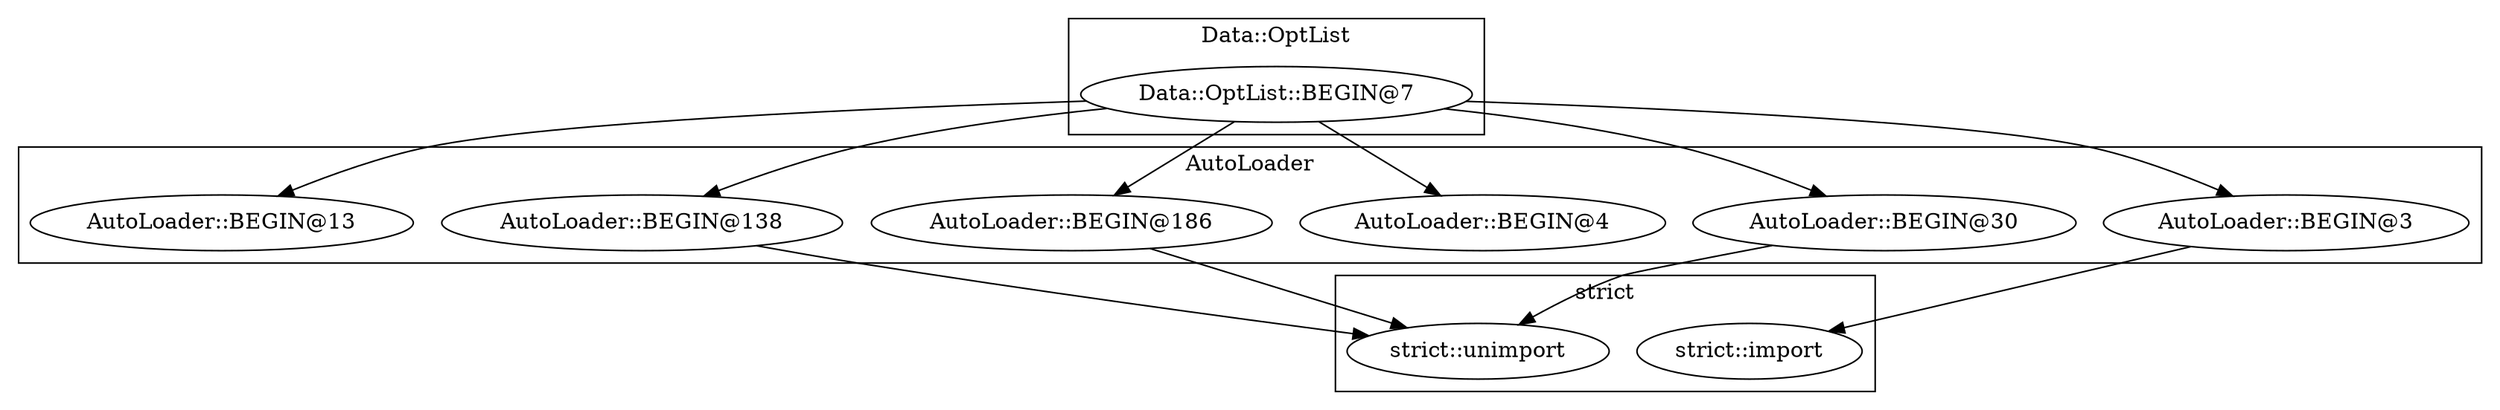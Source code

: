 digraph {
graph [overlap=false]
subgraph cluster_Data_OptList {
	label="Data::OptList";
	"Data::OptList::BEGIN@7";
}
subgraph cluster_strict {
	label="strict";
	"strict::import";
	"strict::unimport";
}
subgraph cluster_AutoLoader {
	label="AutoLoader";
	"AutoLoader::BEGIN@138";
	"AutoLoader::BEGIN@30";
	"AutoLoader::BEGIN@4";
	"AutoLoader::BEGIN@186";
	"AutoLoader::BEGIN@3";
	"AutoLoader::BEGIN@13";
}
"Data::OptList::BEGIN@7" -> "AutoLoader::BEGIN@138";
"Data::OptList::BEGIN@7" -> "AutoLoader::BEGIN@3";
"Data::OptList::BEGIN@7" -> "AutoLoader::BEGIN@13";
"Data::OptList::BEGIN@7" -> "AutoLoader::BEGIN@4";
"AutoLoader::BEGIN@138" -> "strict::unimport";
"AutoLoader::BEGIN@186" -> "strict::unimport";
"AutoLoader::BEGIN@30" -> "strict::unimport";
"Data::OptList::BEGIN@7" -> "AutoLoader::BEGIN@186";
"AutoLoader::BEGIN@3" -> "strict::import";
"Data::OptList::BEGIN@7" -> "AutoLoader::BEGIN@30";
}
